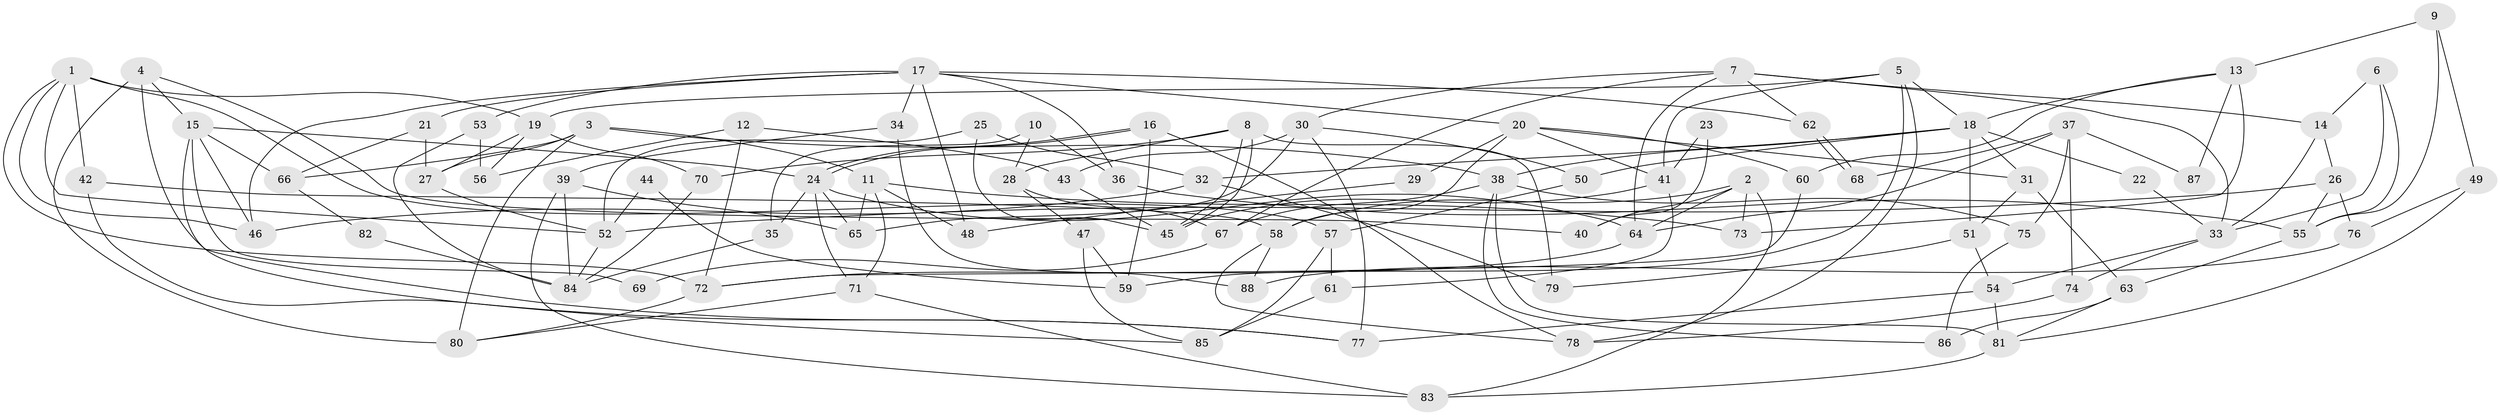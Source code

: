 // coarse degree distribution, {10: 0.017241379310344827, 6: 0.15517241379310345, 8: 0.06896551724137931, 5: 0.1206896551724138, 3: 0.2413793103448276, 4: 0.2413793103448276, 11: 0.017241379310344827, 7: 0.05172413793103448, 9: 0.017241379310344827, 2: 0.06896551724137931}
// Generated by graph-tools (version 1.1) at 2025/52/02/27/25 19:52:05]
// undirected, 88 vertices, 176 edges
graph export_dot {
graph [start="1"]
  node [color=gray90,style=filled];
  1;
  2;
  3;
  4;
  5;
  6;
  7;
  8;
  9;
  10;
  11;
  12;
  13;
  14;
  15;
  16;
  17;
  18;
  19;
  20;
  21;
  22;
  23;
  24;
  25;
  26;
  27;
  28;
  29;
  30;
  31;
  32;
  33;
  34;
  35;
  36;
  37;
  38;
  39;
  40;
  41;
  42;
  43;
  44;
  45;
  46;
  47;
  48;
  49;
  50;
  51;
  52;
  53;
  54;
  55;
  56;
  57;
  58;
  59;
  60;
  61;
  62;
  63;
  64;
  65;
  66;
  67;
  68;
  69;
  70;
  71;
  72;
  73;
  74;
  75;
  76;
  77;
  78;
  79;
  80;
  81;
  82;
  83;
  84;
  85;
  86;
  87;
  88;
  1 -- 42;
  1 -- 19;
  1 -- 46;
  1 -- 52;
  1 -- 57;
  1 -- 72;
  2 -- 83;
  2 -- 64;
  2 -- 40;
  2 -- 58;
  2 -- 73;
  3 -- 11;
  3 -- 38;
  3 -- 27;
  3 -- 66;
  3 -- 80;
  4 -- 15;
  4 -- 80;
  4 -- 40;
  4 -- 77;
  5 -- 41;
  5 -- 18;
  5 -- 19;
  5 -- 59;
  5 -- 78;
  6 -- 55;
  6 -- 14;
  6 -- 33;
  7 -- 67;
  7 -- 33;
  7 -- 14;
  7 -- 30;
  7 -- 62;
  7 -- 64;
  8 -- 45;
  8 -- 45;
  8 -- 79;
  8 -- 28;
  8 -- 70;
  9 -- 55;
  9 -- 13;
  9 -- 49;
  10 -- 28;
  10 -- 35;
  10 -- 36;
  11 -- 65;
  11 -- 71;
  11 -- 48;
  11 -- 73;
  12 -- 43;
  12 -- 72;
  12 -- 56;
  13 -- 73;
  13 -- 18;
  13 -- 60;
  13 -- 87;
  14 -- 33;
  14 -- 26;
  15 -- 46;
  15 -- 66;
  15 -- 24;
  15 -- 69;
  15 -- 85;
  16 -- 24;
  16 -- 24;
  16 -- 78;
  16 -- 59;
  17 -- 62;
  17 -- 20;
  17 -- 21;
  17 -- 34;
  17 -- 36;
  17 -- 46;
  17 -- 48;
  17 -- 53;
  18 -- 50;
  18 -- 31;
  18 -- 22;
  18 -- 32;
  18 -- 38;
  18 -- 51;
  19 -- 27;
  19 -- 56;
  19 -- 70;
  20 -- 60;
  20 -- 58;
  20 -- 29;
  20 -- 31;
  20 -- 41;
  21 -- 27;
  21 -- 66;
  22 -- 33;
  23 -- 41;
  23 -- 40;
  24 -- 35;
  24 -- 64;
  24 -- 65;
  24 -- 71;
  25 -- 52;
  25 -- 32;
  25 -- 45;
  26 -- 52;
  26 -- 55;
  26 -- 76;
  27 -- 52;
  28 -- 47;
  28 -- 67;
  29 -- 48;
  30 -- 65;
  30 -- 43;
  30 -- 50;
  30 -- 77;
  31 -- 51;
  31 -- 63;
  32 -- 46;
  32 -- 79;
  33 -- 54;
  33 -- 74;
  34 -- 39;
  34 -- 88;
  35 -- 84;
  36 -- 55;
  37 -- 74;
  37 -- 64;
  37 -- 68;
  37 -- 75;
  37 -- 87;
  38 -- 75;
  38 -- 67;
  38 -- 81;
  38 -- 86;
  39 -- 84;
  39 -- 83;
  39 -- 65;
  41 -- 45;
  41 -- 61;
  42 -- 58;
  42 -- 77;
  43 -- 45;
  44 -- 52;
  44 -- 59;
  47 -- 59;
  47 -- 85;
  49 -- 81;
  49 -- 76;
  50 -- 57;
  51 -- 54;
  51 -- 79;
  52 -- 84;
  53 -- 56;
  53 -- 84;
  54 -- 77;
  54 -- 81;
  55 -- 63;
  57 -- 85;
  57 -- 61;
  58 -- 88;
  58 -- 78;
  60 -- 72;
  61 -- 85;
  62 -- 68;
  62 -- 68;
  63 -- 81;
  63 -- 86;
  64 -- 72;
  66 -- 82;
  67 -- 69;
  70 -- 84;
  71 -- 80;
  71 -- 83;
  72 -- 80;
  74 -- 78;
  75 -- 86;
  76 -- 88;
  81 -- 83;
  82 -- 84;
}
